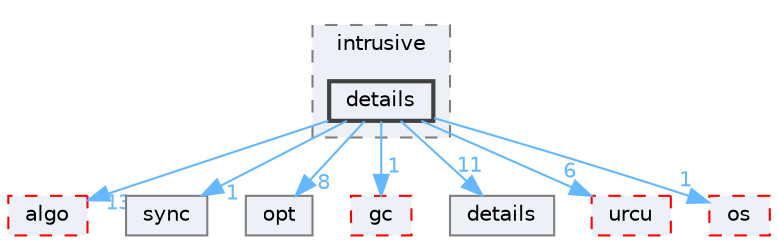 digraph "external/libcds/cds/intrusive/details"
{
 // LATEX_PDF_SIZE
  bgcolor="transparent";
  edge [fontname=Helvetica,fontsize=10,labelfontname=Helvetica,labelfontsize=10];
  node [fontname=Helvetica,fontsize=10,shape=box,height=0.2,width=0.4];
  compound=true
  subgraph clusterdir_80f3f22e2157ac1e65cc4fe00fdf4c00 {
    graph [ bgcolor="#edf0f7", pencolor="grey50", label="intrusive", fontname=Helvetica,fontsize=10 style="filled,dashed", URL="dir_80f3f22e2157ac1e65cc4fe00fdf4c00.html",tooltip=""]
  dir_582f6995cd1a8cb65b802a76235ecd4c [label="details", fillcolor="#edf0f7", color="grey25", style="filled,bold", URL="dir_582f6995cd1a8cb65b802a76235ecd4c.html",tooltip=""];
  }
  dir_022fb219feb8b1390b3b75a1e7863e62 [label="algo", fillcolor="#edf0f7", color="red", style="filled,dashed", URL="dir_022fb219feb8b1390b3b75a1e7863e62.html",tooltip=""];
  dir_08091cdbe216ab6f9209b17d94595d83 [label="sync", fillcolor="#edf0f7", color="grey50", style="filled", URL="dir_08091cdbe216ab6f9209b17d94595d83.html",tooltip=""];
  dir_1365edf55655f11852f9fb8eabc5b9b2 [label="opt", fillcolor="#edf0f7", color="grey50", style="filled", URL="dir_1365edf55655f11852f9fb8eabc5b9b2.html",tooltip=""];
  dir_2dbb3ac869f30f75c8f8a615f1f82ee7 [label="gc", fillcolor="#edf0f7", color="red", style="filled,dashed", URL="dir_2dbb3ac869f30f75c8f8a615f1f82ee7.html",tooltip=""];
  dir_d6afcdf20b4efce5cf94aac6e0746784 [label="details", fillcolor="#edf0f7", color="grey50", style="filled", URL="dir_d6afcdf20b4efce5cf94aac6e0746784.html",tooltip=""];
  dir_e0b44b930dff7b48bd83e18b3900b99d [label="urcu", fillcolor="#edf0f7", color="red", style="filled,dashed", URL="dir_e0b44b930dff7b48bd83e18b3900b99d.html",tooltip=""];
  dir_edfad5caf0e18ec13d00c1955d84d358 [label="os", fillcolor="#edf0f7", color="red", style="filled,dashed", URL="dir_edfad5caf0e18ec13d00c1955d84d358.html",tooltip=""];
  dir_582f6995cd1a8cb65b802a76235ecd4c->dir_022fb219feb8b1390b3b75a1e7863e62 [headlabel="13", labeldistance=1.5 headhref="dir_000197_000019.html" href="dir_000197_000019.html" color="steelblue1" fontcolor="steelblue1"];
  dir_582f6995cd1a8cb65b802a76235ecd4c->dir_08091cdbe216ab6f9209b17d94595d83 [headlabel="1", labeldistance=1.5 headhref="dir_000197_000814.html" href="dir_000197_000814.html" color="steelblue1" fontcolor="steelblue1"];
  dir_582f6995cd1a8cb65b802a76235ecd4c->dir_1365edf55655f11852f9fb8eabc5b9b2 [headlabel="8", labeldistance=1.5 headhref="dir_000197_000524.html" href="dir_000197_000524.html" color="steelblue1" fontcolor="steelblue1"];
  dir_582f6995cd1a8cb65b802a76235ecd4c->dir_2dbb3ac869f30f75c8f8a615f1f82ee7 [headlabel="1", labeldistance=1.5 headhref="dir_000197_000339.html" href="dir_000197_000339.html" color="steelblue1" fontcolor="steelblue1"];
  dir_582f6995cd1a8cb65b802a76235ecd4c->dir_d6afcdf20b4efce5cf94aac6e0746784 [headlabel="11", labeldistance=1.5 headhref="dir_000197_000195.html" href="dir_000197_000195.html" color="steelblue1" fontcolor="steelblue1"];
  dir_582f6995cd1a8cb65b802a76235ecd4c->dir_e0b44b930dff7b48bd83e18b3900b99d [headlabel="6", labeldistance=1.5 headhref="dir_000197_000890.html" href="dir_000197_000890.html" color="steelblue1" fontcolor="steelblue1"];
  dir_582f6995cd1a8cb65b802a76235ecd4c->dir_edfad5caf0e18ec13d00c1955d84d358 [headlabel="1", labeldistance=1.5 headhref="dir_000197_000527.html" href="dir_000197_000527.html" color="steelblue1" fontcolor="steelblue1"];
}
